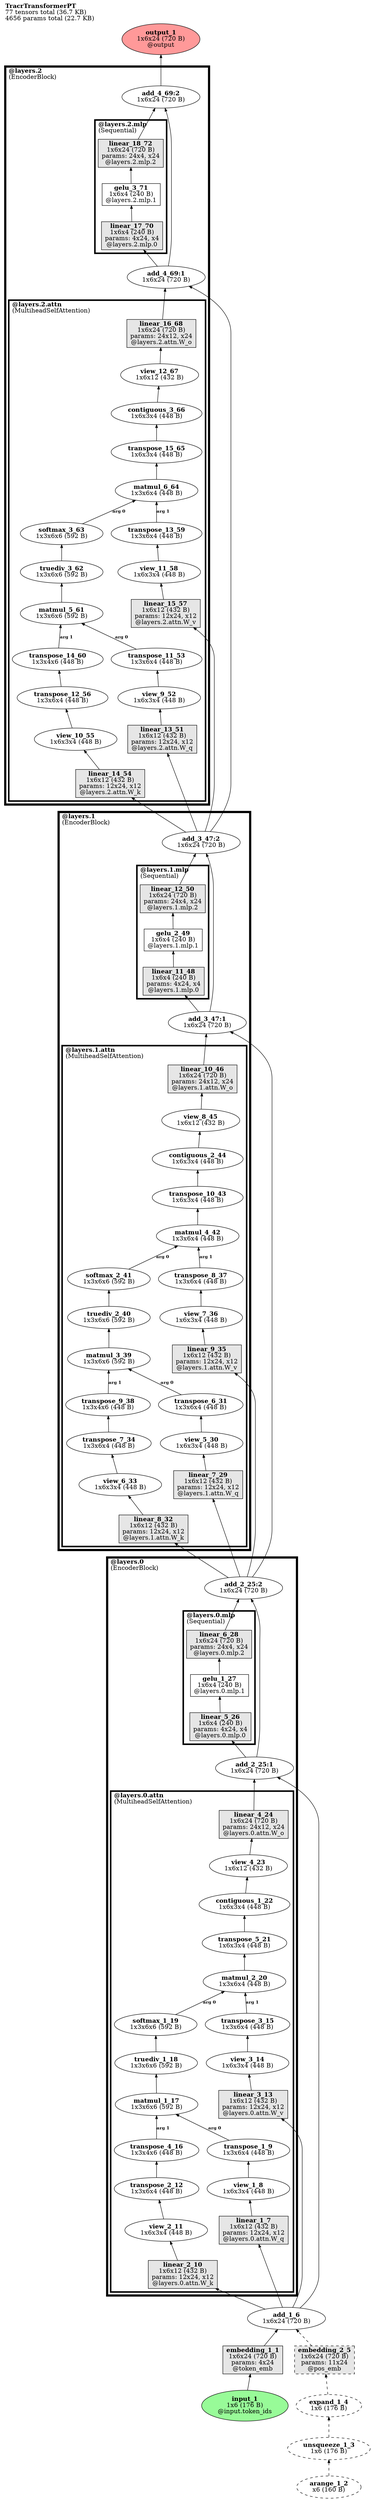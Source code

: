 // Computational graph for the feedforward sweep
digraph TracrTransformerPT {
	graph [label=<<B>TracrTransformerPT</B><br align='left'/>77 tensors total (36.7 KB)<br align='left'/>4656 params total (22.7 KB)<br align='left'/>> labeljust=left labelloc=t ordering=out rankdir=BT]
	node [ordering=out]
	input_1 [label=<<b>input_1</b><br/>1x6 (176 B)<br/>@input.token_ids> color=black fillcolor="#98FB98" fontcolor=black ordering=out shape=oval style="filled,solid"]
	input_1 -> embedding_1_1 [arrowsize=.7 color=black fontcolor=black labelfontsize=8 style=solid]
	embedding_1_1 [label=<<b>embedding_1_1</b><br/>1x6x24 (720 B)<br/>params: 4x24<br/>@token_emb> color=black fillcolor="#E6E6E6" fontcolor=black ordering=out shape=box style="filled,solid"]
	embedding_1_1 -> add_1_6 [arrowsize=.7 color=black fontcolor=black labelfontsize=8 style=solid]
	arange_1_2 [label=<<b>arange_1_2</b><br/>x6 (160 B)> color=black fillcolor=white fontcolor=black ordering=out shape=oval style="filled,dashed"]
	arange_1_2 -> unsqueeze_1_3 [arrowsize=.7 color=black fontcolor=black labelfontsize=8 style=dashed]
	unsqueeze_1_3 [label=<<b>unsqueeze_1_3</b><br/>1x6 (176 B)> color=black fillcolor=white fontcolor=black ordering=out shape=oval style="filled,dashed"]
	unsqueeze_1_3 -> expand_1_4 [arrowsize=.7 color=black fontcolor=black labelfontsize=8 style=dashed]
	expand_1_4 [label=<<b>expand_1_4</b><br/>1x6 (176 B)> color=black fillcolor=white fontcolor=black ordering=out shape=oval style="filled,dashed"]
	expand_1_4 -> embedding_2_5 [arrowsize=.7 color=black fontcolor=black labelfontsize=8 style=dashed]
	embedding_2_5 [label=<<b>embedding_2_5</b><br/>1x6x24 (720 B)<br/>params: 11x24<br/>@pos_emb> color=black fillcolor="#E6E6E6" fontcolor=black ordering=out shape=box style="filled,dashed"]
	embedding_2_5 -> add_1_6 [arrowsize=.7 color=black fontcolor=black labelfontsize=8 style=dashed]
	add_1_6 [label=<<b>add_1_6</b><br/>1x6x24 (720 B)> color=black fillcolor=white fontcolor=black ordering=out shape=oval style="filled,solid"]
	add_1_6 -> linear_1_7 [arrowsize=.7 color=black fontcolor=black labelfontsize=8 style=solid]
	add_1_6 -> linear_2_10 [arrowsize=.7 color=black fontcolor=black labelfontsize=8 style=solid]
	add_1_6 -> linear_3_13 [arrowsize=.7 color=black fontcolor=black labelfontsize=8 style=solid]
	add_1_6 -> add_2_25pass1 [arrowsize=.7 color=black fontcolor=black labelfontsize=8 style=solid]
	linear_1_7 [label=<<b>linear_1_7</b><br/>1x6x12 (432 B)<br/>params: 12x24, x12<br/>@layers.0.attn.W_q> color=black fillcolor="#E6E6E6" fontcolor=black ordering=out shape=box style="filled,solid"]
	view_1_8 [label=<<b>view_1_8</b><br/>1x6x3x4 (448 B)> color=black fillcolor=white fontcolor=black ordering=out shape=oval style="filled,solid"]
	transpose_1_9 [label=<<b>transpose_1_9</b><br/>1x3x6x4 (448 B)> color=black fillcolor=white fontcolor=black ordering=out shape=oval style="filled,solid"]
	linear_2_10 [label=<<b>linear_2_10</b><br/>1x6x12 (432 B)<br/>params: 12x24, x12<br/>@layers.0.attn.W_k> color=black fillcolor="#E6E6E6" fontcolor=black ordering=out shape=box style="filled,solid"]
	view_2_11 [label=<<b>view_2_11</b><br/>1x6x3x4 (448 B)> color=black fillcolor=white fontcolor=black ordering=out shape=oval style="filled,solid"]
	transpose_2_12 [label=<<b>transpose_2_12</b><br/>1x3x6x4 (448 B)> color=black fillcolor=white fontcolor=black ordering=out shape=oval style="filled,solid"]
	linear_3_13 [label=<<b>linear_3_13</b><br/>1x6x12 (432 B)<br/>params: 12x24, x12<br/>@layers.0.attn.W_v> color=black fillcolor="#E6E6E6" fontcolor=black ordering=out shape=box style="filled,solid"]
	view_3_14 [label=<<b>view_3_14</b><br/>1x6x3x4 (448 B)> color=black fillcolor=white fontcolor=black ordering=out shape=oval style="filled,solid"]
	transpose_3_15 [label=<<b>transpose_3_15</b><br/>1x3x6x4 (448 B)> color=black fillcolor=white fontcolor=black ordering=out shape=oval style="filled,solid"]
	transpose_4_16 [label=<<b>transpose_4_16</b><br/>1x3x4x6 (448 B)> color=black fillcolor=white fontcolor=black ordering=out shape=oval style="filled,solid"]
	matmul_1_17 [label=<<b>matmul_1_17</b><br/>1x3x6x6 (592 B)> color=black fillcolor=white fontcolor=black ordering=out shape=oval style="filled,solid"]
	truediv_1_18 [label=<<b>truediv_1_18</b><br/>1x3x6x6 (592 B)> color=black fillcolor=white fontcolor=black ordering=out shape=oval style="filled,solid"]
	softmax_1_19 [label=<<b>softmax_1_19</b><br/>1x3x6x6 (592 B)> color=black fillcolor=white fontcolor=black ordering=out shape=oval style="filled,solid"]
	matmul_2_20 [label=<<b>matmul_2_20</b><br/>1x3x6x4 (448 B)> color=black fillcolor=white fontcolor=black ordering=out shape=oval style="filled,solid"]
	transpose_5_21 [label=<<b>transpose_5_21</b><br/>1x6x3x4 (448 B)> color=black fillcolor=white fontcolor=black ordering=out shape=oval style="filled,solid"]
	contiguous_1_22 [label=<<b>contiguous_1_22</b><br/>1x6x3x4 (448 B)> color=black fillcolor=white fontcolor=black ordering=out shape=oval style="filled,solid"]
	view_4_23 [label=<<b>view_4_23</b><br/>1x6x12 (432 B)> color=black fillcolor=white fontcolor=black ordering=out shape=oval style="filled,solid"]
	linear_4_24 [label=<<b>linear_4_24</b><br/>1x6x24 (720 B)<br/>params: 24x12, x24<br/>@layers.0.attn.W_o> color=black fillcolor="#E6E6E6" fontcolor=black ordering=out shape=box style="filled,solid"]
	add_2_25pass1 [label=<<b>add_2_25:1</b><br/>1x6x24 (720 B)> color=black fillcolor=white fontcolor=black ordering=out shape=oval style="filled,solid"]
	linear_5_26 [label=<<b>linear_5_26</b><br/>1x6x4 (240 B)<br/>params: 4x24, x4<br/>@layers.0.mlp.0> color=black fillcolor="#E6E6E6" fontcolor=black ordering=out shape=box style="filled,solid"]
	gelu_1_27 [label=<<b>gelu_1_27</b><br/>1x6x4 (240 B)<br/>@layers.0.mlp.1> color=black fillcolor=white fontcolor=black ordering=out shape=box style="filled,solid"]
	linear_6_28 [label=<<b>linear_6_28</b><br/>1x6x24 (720 B)<br/>params: 24x4, x24<br/>@layers.0.mlp.2> color=black fillcolor="#E6E6E6" fontcolor=black ordering=out shape=box style="filled,solid"]
	add_2_25pass2 [label=<<b>add_2_25:2</b><br/>1x6x24 (720 B)> color=black fillcolor=white fontcolor=black ordering=out shape=oval style="filled,solid"]
	add_2_25pass2 -> linear_7_29 [arrowsize=.7 color=black fontcolor=black labelfontsize=8 style=solid]
	add_2_25pass2 -> linear_8_32 [arrowsize=.7 color=black fontcolor=black labelfontsize=8 style=solid]
	add_2_25pass2 -> linear_9_35 [arrowsize=.7 color=black fontcolor=black labelfontsize=8 style=solid]
	add_2_25pass2 -> add_3_47pass1 [arrowsize=.7 color=black fontcolor=black labelfontsize=8 style=solid]
	linear_7_29 [label=<<b>linear_7_29</b><br/>1x6x12 (432 B)<br/>params: 12x24, x12<br/>@layers.1.attn.W_q> color=black fillcolor="#E6E6E6" fontcolor=black ordering=out shape=box style="filled,solid"]
	view_5_30 [label=<<b>view_5_30</b><br/>1x6x3x4 (448 B)> color=black fillcolor=white fontcolor=black ordering=out shape=oval style="filled,solid"]
	transpose_6_31 [label=<<b>transpose_6_31</b><br/>1x3x6x4 (448 B)> color=black fillcolor=white fontcolor=black ordering=out shape=oval style="filled,solid"]
	linear_8_32 [label=<<b>linear_8_32</b><br/>1x6x12 (432 B)<br/>params: 12x24, x12<br/>@layers.1.attn.W_k> color=black fillcolor="#E6E6E6" fontcolor=black ordering=out shape=box style="filled,solid"]
	view_6_33 [label=<<b>view_6_33</b><br/>1x6x3x4 (448 B)> color=black fillcolor=white fontcolor=black ordering=out shape=oval style="filled,solid"]
	transpose_7_34 [label=<<b>transpose_7_34</b><br/>1x3x6x4 (448 B)> color=black fillcolor=white fontcolor=black ordering=out shape=oval style="filled,solid"]
	linear_9_35 [label=<<b>linear_9_35</b><br/>1x6x12 (432 B)<br/>params: 12x24, x12<br/>@layers.1.attn.W_v> color=black fillcolor="#E6E6E6" fontcolor=black ordering=out shape=box style="filled,solid"]
	view_7_36 [label=<<b>view_7_36</b><br/>1x6x3x4 (448 B)> color=black fillcolor=white fontcolor=black ordering=out shape=oval style="filled,solid"]
	transpose_8_37 [label=<<b>transpose_8_37</b><br/>1x3x6x4 (448 B)> color=black fillcolor=white fontcolor=black ordering=out shape=oval style="filled,solid"]
	transpose_9_38 [label=<<b>transpose_9_38</b><br/>1x3x4x6 (448 B)> color=black fillcolor=white fontcolor=black ordering=out shape=oval style="filled,solid"]
	matmul_3_39 [label=<<b>matmul_3_39</b><br/>1x3x6x6 (592 B)> color=black fillcolor=white fontcolor=black ordering=out shape=oval style="filled,solid"]
	truediv_2_40 [label=<<b>truediv_2_40</b><br/>1x3x6x6 (592 B)> color=black fillcolor=white fontcolor=black ordering=out shape=oval style="filled,solid"]
	softmax_2_41 [label=<<b>softmax_2_41</b><br/>1x3x6x6 (592 B)> color=black fillcolor=white fontcolor=black ordering=out shape=oval style="filled,solid"]
	matmul_4_42 [label=<<b>matmul_4_42</b><br/>1x3x6x4 (448 B)> color=black fillcolor=white fontcolor=black ordering=out shape=oval style="filled,solid"]
	transpose_10_43 [label=<<b>transpose_10_43</b><br/>1x6x3x4 (448 B)> color=black fillcolor=white fontcolor=black ordering=out shape=oval style="filled,solid"]
	contiguous_2_44 [label=<<b>contiguous_2_44</b><br/>1x6x3x4 (448 B)> color=black fillcolor=white fontcolor=black ordering=out shape=oval style="filled,solid"]
	view_8_45 [label=<<b>view_8_45</b><br/>1x6x12 (432 B)> color=black fillcolor=white fontcolor=black ordering=out shape=oval style="filled,solid"]
	linear_10_46 [label=<<b>linear_10_46</b><br/>1x6x24 (720 B)<br/>params: 24x12, x24<br/>@layers.1.attn.W_o> color=black fillcolor="#E6E6E6" fontcolor=black ordering=out shape=box style="filled,solid"]
	add_3_47pass1 [label=<<b>add_3_47:1</b><br/>1x6x24 (720 B)> color=black fillcolor=white fontcolor=black ordering=out shape=oval style="filled,solid"]
	linear_11_48 [label=<<b>linear_11_48</b><br/>1x6x4 (240 B)<br/>params: 4x24, x4<br/>@layers.1.mlp.0> color=black fillcolor="#E6E6E6" fontcolor=black ordering=out shape=box style="filled,solid"]
	gelu_2_49 [label=<<b>gelu_2_49</b><br/>1x6x4 (240 B)<br/>@layers.1.mlp.1> color=black fillcolor=white fontcolor=black ordering=out shape=box style="filled,solid"]
	linear_12_50 [label=<<b>linear_12_50</b><br/>1x6x24 (720 B)<br/>params: 24x4, x24<br/>@layers.1.mlp.2> color=black fillcolor="#E6E6E6" fontcolor=black ordering=out shape=box style="filled,solid"]
	add_3_47pass2 [label=<<b>add_3_47:2</b><br/>1x6x24 (720 B)> color=black fillcolor=white fontcolor=black ordering=out shape=oval style="filled,solid"]
	add_3_47pass2 -> linear_13_51 [arrowsize=.7 color=black fontcolor=black labelfontsize=8 style=solid]
	add_3_47pass2 -> linear_14_54 [arrowsize=.7 color=black fontcolor=black labelfontsize=8 style=solid]
	add_3_47pass2 -> linear_15_57 [arrowsize=.7 color=black fontcolor=black labelfontsize=8 style=solid]
	add_3_47pass2 -> add_4_69pass1 [arrowsize=.7 color=black fontcolor=black labelfontsize=8 style=solid]
	linear_13_51 [label=<<b>linear_13_51</b><br/>1x6x12 (432 B)<br/>params: 12x24, x12<br/>@layers.2.attn.W_q> color=black fillcolor="#E6E6E6" fontcolor=black ordering=out shape=box style="filled,solid"]
	view_9_52 [label=<<b>view_9_52</b><br/>1x6x3x4 (448 B)> color=black fillcolor=white fontcolor=black ordering=out shape=oval style="filled,solid"]
	transpose_11_53 [label=<<b>transpose_11_53</b><br/>1x3x6x4 (448 B)> color=black fillcolor=white fontcolor=black ordering=out shape=oval style="filled,solid"]
	linear_14_54 [label=<<b>linear_14_54</b><br/>1x6x12 (432 B)<br/>params: 12x24, x12<br/>@layers.2.attn.W_k> color=black fillcolor="#E6E6E6" fontcolor=black ordering=out shape=box style="filled,solid"]
	view_10_55 [label=<<b>view_10_55</b><br/>1x6x3x4 (448 B)> color=black fillcolor=white fontcolor=black ordering=out shape=oval style="filled,solid"]
	transpose_12_56 [label=<<b>transpose_12_56</b><br/>1x3x6x4 (448 B)> color=black fillcolor=white fontcolor=black ordering=out shape=oval style="filled,solid"]
	linear_15_57 [label=<<b>linear_15_57</b><br/>1x6x12 (432 B)<br/>params: 12x24, x12<br/>@layers.2.attn.W_v> color=black fillcolor="#E6E6E6" fontcolor=black ordering=out shape=box style="filled,solid"]
	view_11_58 [label=<<b>view_11_58</b><br/>1x6x3x4 (448 B)> color=black fillcolor=white fontcolor=black ordering=out shape=oval style="filled,solid"]
	transpose_13_59 [label=<<b>transpose_13_59</b><br/>1x3x6x4 (448 B)> color=black fillcolor=white fontcolor=black ordering=out shape=oval style="filled,solid"]
	transpose_14_60 [label=<<b>transpose_14_60</b><br/>1x3x4x6 (448 B)> color=black fillcolor=white fontcolor=black ordering=out shape=oval style="filled,solid"]
	matmul_5_61 [label=<<b>matmul_5_61</b><br/>1x3x6x6 (592 B)> color=black fillcolor=white fontcolor=black ordering=out shape=oval style="filled,solid"]
	truediv_3_62 [label=<<b>truediv_3_62</b><br/>1x3x6x6 (592 B)> color=black fillcolor=white fontcolor=black ordering=out shape=oval style="filled,solid"]
	softmax_3_63 [label=<<b>softmax_3_63</b><br/>1x3x6x6 (592 B)> color=black fillcolor=white fontcolor=black ordering=out shape=oval style="filled,solid"]
	matmul_6_64 [label=<<b>matmul_6_64</b><br/>1x3x6x4 (448 B)> color=black fillcolor=white fontcolor=black ordering=out shape=oval style="filled,solid"]
	transpose_15_65 [label=<<b>transpose_15_65</b><br/>1x6x3x4 (448 B)> color=black fillcolor=white fontcolor=black ordering=out shape=oval style="filled,solid"]
	contiguous_3_66 [label=<<b>contiguous_3_66</b><br/>1x6x3x4 (448 B)> color=black fillcolor=white fontcolor=black ordering=out shape=oval style="filled,solid"]
	view_12_67 [label=<<b>view_12_67</b><br/>1x6x12 (432 B)> color=black fillcolor=white fontcolor=black ordering=out shape=oval style="filled,solid"]
	linear_16_68 [label=<<b>linear_16_68</b><br/>1x6x24 (720 B)<br/>params: 24x12, x24<br/>@layers.2.attn.W_o> color=black fillcolor="#E6E6E6" fontcolor=black ordering=out shape=box style="filled,solid"]
	add_4_69pass1 [label=<<b>add_4_69:1</b><br/>1x6x24 (720 B)> color=black fillcolor=white fontcolor=black ordering=out shape=oval style="filled,solid"]
	linear_17_70 [label=<<b>linear_17_70</b><br/>1x6x4 (240 B)<br/>params: 4x24, x4<br/>@layers.2.mlp.0> color=black fillcolor="#E6E6E6" fontcolor=black ordering=out shape=box style="filled,solid"]
	gelu_3_71 [label=<<b>gelu_3_71</b><br/>1x6x4 (240 B)<br/>@layers.2.mlp.1> color=black fillcolor=white fontcolor=black ordering=out shape=box style="filled,solid"]
	linear_18_72 [label=<<b>linear_18_72</b><br/>1x6x24 (720 B)<br/>params: 24x4, x24<br/>@layers.2.mlp.2> color=black fillcolor="#E6E6E6" fontcolor=black ordering=out shape=box style="filled,solid"]
	add_4_69pass2 [label=<<b>add_4_69:2</b><br/>1x6x24 (720 B)> color=black fillcolor=white fontcolor=black ordering=out shape=oval style="filled,solid"]
	add_4_69pass2 -> output_1 [arrowsize=.7 color=black fontcolor=black labelfontsize=8 style=solid]
	output_1 [label=<<b>output_1</b><br/>1x6x24 (720 B)<br/>@output> color=black fillcolor="#ff9999" fontcolor=black ordering=out shape=oval style="filled,solid"]
	{
		rank=sink
		output_1
	}
	subgraph cluster_token_emb_pass1 {
		fillcolor=white label=<<B>@token_emb</B><br align='left'/>(Embedding)<br align='left'/>> labelloc=b penwidth=5.0 style="filled,dashed"
	}
	subgraph cluster_pos_emb_pass1 {
		fillcolor=white label=<<B>@pos_emb</B><br align='left'/>(Embedding)<br align='left'/>> labelloc=b penwidth=5.0 style="filled,dashed"
	}
	subgraph "cluster_layers.0_pass1" {
		fillcolor=white label=<<B>@layers.0</B><br align='left'/>(EncoderBlock)<br align='left'/>> labelloc=b penwidth=5.0 style="filled,solid"
		linear_4_24 -> add_2_25pass1 [arrowsize=.7 color=black fontcolor=black labelfontsize=8 style=solid]
		add_2_25pass1 -> linear_5_26 [arrowsize=.7 color=black fontcolor=black labelfontsize=8 style=solid]
		add_2_25pass1 -> add_2_25pass2 [arrowsize=.7 color=black fontcolor=black labelfontsize=8 style=solid]
		linear_6_28 -> add_2_25pass2 [arrowsize=.7 color=black fontcolor=black labelfontsize=8 style=solid]
	}
	subgraph "cluster_layers.1_pass1" {
		fillcolor=white label=<<B>@layers.1</B><br align='left'/>(EncoderBlock)<br align='left'/>> labelloc=b penwidth=5.0 style="filled,solid"
		linear_10_46 -> add_3_47pass1 [arrowsize=.7 color=black fontcolor=black labelfontsize=8 style=solid]
		add_3_47pass1 -> linear_11_48 [arrowsize=.7 color=black fontcolor=black labelfontsize=8 style=solid]
		add_3_47pass1 -> add_3_47pass2 [arrowsize=.7 color=black fontcolor=black labelfontsize=8 style=solid]
		linear_12_50 -> add_3_47pass2 [arrowsize=.7 color=black fontcolor=black labelfontsize=8 style=solid]
	}
	subgraph "cluster_layers.2_pass1" {
		fillcolor=white label=<<B>@layers.2</B><br align='left'/>(EncoderBlock)<br align='left'/>> labelloc=b penwidth=5.0 style="filled,solid"
		linear_16_68 -> add_4_69pass1 [arrowsize=.7 color=black fontcolor=black labelfontsize=8 style=solid]
		add_4_69pass1 -> linear_17_70 [arrowsize=.7 color=black fontcolor=black labelfontsize=8 style=solid]
		add_4_69pass1 -> add_4_69pass2 [arrowsize=.7 color=black fontcolor=black labelfontsize=8 style=solid]
		linear_18_72 -> add_4_69pass2 [arrowsize=.7 color=black fontcolor=black labelfontsize=8 style=solid]
	}
	subgraph "cluster_layers.0_pass1" {
		subgraph "cluster_layers.0.attn_pass1" {
			fillcolor=white label=<<B>@layers.0.attn</B><br align='left'/>(MultiheadSelfAttention)<br align='left'/>> labelloc=b penwidth=3.5 style="filled,solid"
			linear_1_7 -> view_1_8 [arrowsize=.7 color=black fontcolor=black labelfontsize=8 style=solid]
			view_1_8 -> transpose_1_9 [arrowsize=.7 color=black fontcolor=black labelfontsize=8 style=solid]
			transpose_1_9 -> matmul_1_17 [label=<<FONT POINT-SIZE='10'><b>arg 0</b></FONT>> arrowsize=.7 color=black fontcolor=black labelfontsize=8 style=solid]
			linear_2_10 -> view_2_11 [arrowsize=.7 color=black fontcolor=black labelfontsize=8 style=solid]
			view_2_11 -> transpose_2_12 [arrowsize=.7 color=black fontcolor=black labelfontsize=8 style=solid]
			transpose_2_12 -> transpose_4_16 [arrowsize=.7 color=black fontcolor=black labelfontsize=8 style=solid]
			linear_3_13 -> view_3_14 [arrowsize=.7 color=black fontcolor=black labelfontsize=8 style=solid]
			view_3_14 -> transpose_3_15 [arrowsize=.7 color=black fontcolor=black labelfontsize=8 style=solid]
			transpose_3_15 -> matmul_2_20 [label=<<FONT POINT-SIZE='10'><b>arg 1</b></FONT>> arrowsize=.7 color=black fontcolor=black labelfontsize=8 style=solid]
			transpose_4_16 -> matmul_1_17 [label=<<FONT POINT-SIZE='10'><b>arg 1</b></FONT>> arrowsize=.7 color=black fontcolor=black labelfontsize=8 style=solid]
			matmul_1_17 -> truediv_1_18 [arrowsize=.7 color=black fontcolor=black labelfontsize=8 style=solid]
			truediv_1_18 -> softmax_1_19 [arrowsize=.7 color=black fontcolor=black labelfontsize=8 style=solid]
			softmax_1_19 -> matmul_2_20 [label=<<FONT POINT-SIZE='10'><b>arg 0</b></FONT>> arrowsize=.7 color=black fontcolor=black labelfontsize=8 style=solid]
			matmul_2_20 -> transpose_5_21 [arrowsize=.7 color=black fontcolor=black labelfontsize=8 style=solid]
			transpose_5_21 -> contiguous_1_22 [arrowsize=.7 color=black fontcolor=black labelfontsize=8 style=solid]
			contiguous_1_22 -> view_4_23 [arrowsize=.7 color=black fontcolor=black labelfontsize=8 style=solid]
			view_4_23 -> linear_4_24 [arrowsize=.7 color=black fontcolor=black labelfontsize=8 style=solid]
		}
	}
	subgraph "cluster_layers.0_pass1" {
		subgraph "cluster_layers.0.mlp_pass1" {
			fillcolor=white label=<<B>@layers.0.mlp</B><br align='left'/>(Sequential)<br align='left'/>> labelloc=b penwidth=3.5 style="filled,solid"
			linear_5_26 -> gelu_1_27 [arrowsize=.7 color=black fontcolor=black labelfontsize=8 style=solid]
			gelu_1_27 -> linear_6_28 [arrowsize=.7 color=black fontcolor=black labelfontsize=8 style=solid]
		}
	}
	subgraph "cluster_layers.1_pass1" {
		subgraph "cluster_layers.1.attn_pass1" {
			fillcolor=white label=<<B>@layers.1.attn</B><br align='left'/>(MultiheadSelfAttention)<br align='left'/>> labelloc=b penwidth=3.5 style="filled,solid"
			linear_7_29 -> view_5_30 [arrowsize=.7 color=black fontcolor=black labelfontsize=8 style=solid]
			view_5_30 -> transpose_6_31 [arrowsize=.7 color=black fontcolor=black labelfontsize=8 style=solid]
			transpose_6_31 -> matmul_3_39 [label=<<FONT POINT-SIZE='10'><b>arg 0</b></FONT>> arrowsize=.7 color=black fontcolor=black labelfontsize=8 style=solid]
			linear_8_32 -> view_6_33 [arrowsize=.7 color=black fontcolor=black labelfontsize=8 style=solid]
			view_6_33 -> transpose_7_34 [arrowsize=.7 color=black fontcolor=black labelfontsize=8 style=solid]
			transpose_7_34 -> transpose_9_38 [arrowsize=.7 color=black fontcolor=black labelfontsize=8 style=solid]
			linear_9_35 -> view_7_36 [arrowsize=.7 color=black fontcolor=black labelfontsize=8 style=solid]
			view_7_36 -> transpose_8_37 [arrowsize=.7 color=black fontcolor=black labelfontsize=8 style=solid]
			transpose_8_37 -> matmul_4_42 [label=<<FONT POINT-SIZE='10'><b>arg 1</b></FONT>> arrowsize=.7 color=black fontcolor=black labelfontsize=8 style=solid]
			transpose_9_38 -> matmul_3_39 [label=<<FONT POINT-SIZE='10'><b>arg 1</b></FONT>> arrowsize=.7 color=black fontcolor=black labelfontsize=8 style=solid]
			matmul_3_39 -> truediv_2_40 [arrowsize=.7 color=black fontcolor=black labelfontsize=8 style=solid]
			truediv_2_40 -> softmax_2_41 [arrowsize=.7 color=black fontcolor=black labelfontsize=8 style=solid]
			softmax_2_41 -> matmul_4_42 [label=<<FONT POINT-SIZE='10'><b>arg 0</b></FONT>> arrowsize=.7 color=black fontcolor=black labelfontsize=8 style=solid]
			matmul_4_42 -> transpose_10_43 [arrowsize=.7 color=black fontcolor=black labelfontsize=8 style=solid]
			transpose_10_43 -> contiguous_2_44 [arrowsize=.7 color=black fontcolor=black labelfontsize=8 style=solid]
			contiguous_2_44 -> view_8_45 [arrowsize=.7 color=black fontcolor=black labelfontsize=8 style=solid]
			view_8_45 -> linear_10_46 [arrowsize=.7 color=black fontcolor=black labelfontsize=8 style=solid]
		}
	}
	subgraph "cluster_layers.1_pass1" {
		subgraph "cluster_layers.1.mlp_pass1" {
			fillcolor=white label=<<B>@layers.1.mlp</B><br align='left'/>(Sequential)<br align='left'/>> labelloc=b penwidth=3.5 style="filled,solid"
			linear_11_48 -> gelu_2_49 [arrowsize=.7 color=black fontcolor=black labelfontsize=8 style=solid]
			gelu_2_49 -> linear_12_50 [arrowsize=.7 color=black fontcolor=black labelfontsize=8 style=solid]
		}
	}
	subgraph "cluster_layers.2_pass1" {
		subgraph "cluster_layers.2.attn_pass1" {
			fillcolor=white label=<<B>@layers.2.attn</B><br align='left'/>(MultiheadSelfAttention)<br align='left'/>> labelloc=b penwidth=3.5 style="filled,solid"
			linear_13_51 -> view_9_52 [arrowsize=.7 color=black fontcolor=black labelfontsize=8 style=solid]
			view_9_52 -> transpose_11_53 [arrowsize=.7 color=black fontcolor=black labelfontsize=8 style=solid]
			transpose_11_53 -> matmul_5_61 [label=<<FONT POINT-SIZE='10'><b>arg 0</b></FONT>> arrowsize=.7 color=black fontcolor=black labelfontsize=8 style=solid]
			linear_14_54 -> view_10_55 [arrowsize=.7 color=black fontcolor=black labelfontsize=8 style=solid]
			view_10_55 -> transpose_12_56 [arrowsize=.7 color=black fontcolor=black labelfontsize=8 style=solid]
			transpose_12_56 -> transpose_14_60 [arrowsize=.7 color=black fontcolor=black labelfontsize=8 style=solid]
			linear_15_57 -> view_11_58 [arrowsize=.7 color=black fontcolor=black labelfontsize=8 style=solid]
			view_11_58 -> transpose_13_59 [arrowsize=.7 color=black fontcolor=black labelfontsize=8 style=solid]
			transpose_13_59 -> matmul_6_64 [label=<<FONT POINT-SIZE='10'><b>arg 1</b></FONT>> arrowsize=.7 color=black fontcolor=black labelfontsize=8 style=solid]
			transpose_14_60 -> matmul_5_61 [label=<<FONT POINT-SIZE='10'><b>arg 1</b></FONT>> arrowsize=.7 color=black fontcolor=black labelfontsize=8 style=solid]
			matmul_5_61 -> truediv_3_62 [arrowsize=.7 color=black fontcolor=black labelfontsize=8 style=solid]
			truediv_3_62 -> softmax_3_63 [arrowsize=.7 color=black fontcolor=black labelfontsize=8 style=solid]
			softmax_3_63 -> matmul_6_64 [label=<<FONT POINT-SIZE='10'><b>arg 0</b></FONT>> arrowsize=.7 color=black fontcolor=black labelfontsize=8 style=solid]
			matmul_6_64 -> transpose_15_65 [arrowsize=.7 color=black fontcolor=black labelfontsize=8 style=solid]
			transpose_15_65 -> contiguous_3_66 [arrowsize=.7 color=black fontcolor=black labelfontsize=8 style=solid]
			contiguous_3_66 -> view_12_67 [arrowsize=.7 color=black fontcolor=black labelfontsize=8 style=solid]
			view_12_67 -> linear_16_68 [arrowsize=.7 color=black fontcolor=black labelfontsize=8 style=solid]
		}
	}
	subgraph "cluster_layers.2_pass1" {
		subgraph "cluster_layers.2.mlp_pass1" {
			fillcolor=white label=<<B>@layers.2.mlp</B><br align='left'/>(Sequential)<br align='left'/>> labelloc=b penwidth=3.5 style="filled,solid"
			linear_17_70 -> gelu_3_71 [arrowsize=.7 color=black fontcolor=black labelfontsize=8 style=solid]
			gelu_3_71 -> linear_18_72 [arrowsize=.7 color=black fontcolor=black labelfontsize=8 style=solid]
		}
	}
	subgraph "cluster_layers.0_pass1" {
		subgraph "cluster_layers.0.attn_pass1" {
			subgraph "cluster_layers.0.attn.W_q_pass1" {
				fillcolor=white label=<<B>@layers.0.attn.W_q</B><br align='left'/>(Linear)<br align='left'/>> labelloc=b penwidth=2.0 style="filled,dashed"
			}
		}
	}
	subgraph "cluster_layers.0_pass1" {
		subgraph "cluster_layers.0.attn_pass1" {
			subgraph "cluster_layers.0.attn.W_k_pass1" {
				fillcolor=white label=<<B>@layers.0.attn.W_k</B><br align='left'/>(Linear)<br align='left'/>> labelloc=b penwidth=2.0 style="filled,dashed"
			}
		}
	}
	subgraph "cluster_layers.0_pass1" {
		subgraph "cluster_layers.0.attn_pass1" {
			subgraph "cluster_layers.0.attn.W_v_pass1" {
				fillcolor=white label=<<B>@layers.0.attn.W_v</B><br align='left'/>(Linear)<br align='left'/>> labelloc=b penwidth=2.0 style="filled,dashed"
			}
		}
	}
	subgraph "cluster_layers.0_pass1" {
		subgraph "cluster_layers.0.attn_pass1" {
			subgraph "cluster_layers.0.attn.W_o_pass1" {
				fillcolor=white label=<<B>@layers.0.attn.W_o</B><br align='left'/>(Linear)<br align='left'/>> labelloc=b penwidth=2.0 style="filled,dashed"
			}
		}
	}
	subgraph "cluster_layers.0_pass1" {
		subgraph "cluster_layers.0.mlp_pass1" {
			subgraph "cluster_layers.0.mlp.0_pass1" {
				fillcolor=white label=<<B>@layers.0.mlp.0</B><br align='left'/>(Linear)<br align='left'/>> labelloc=b penwidth=2.0 style="filled,dashed"
			}
		}
	}
	subgraph "cluster_layers.0_pass1" {
		subgraph "cluster_layers.0.mlp_pass1" {
			subgraph "cluster_layers.0.mlp.1_pass1" {
				fillcolor=white label=<<B>@layers.0.mlp.1</B><br align='left'/>(GELU)<br align='left'/>> labelloc=b penwidth=2.0 style="filled,dashed"
			}
		}
	}
	subgraph "cluster_layers.0_pass1" {
		subgraph "cluster_layers.0.mlp_pass1" {
			subgraph "cluster_layers.0.mlp.2_pass1" {
				fillcolor=white label=<<B>@layers.0.mlp.2</B><br align='left'/>(Linear)<br align='left'/>> labelloc=b penwidth=2.0 style="filled,dashed"
			}
		}
	}
	subgraph "cluster_layers.1_pass1" {
		subgraph "cluster_layers.1.attn_pass1" {
			subgraph "cluster_layers.1.attn.W_q_pass1" {
				fillcolor=white label=<<B>@layers.1.attn.W_q</B><br align='left'/>(Linear)<br align='left'/>> labelloc=b penwidth=2.0 style="filled,dashed"
			}
		}
	}
	subgraph "cluster_layers.1_pass1" {
		subgraph "cluster_layers.1.attn_pass1" {
			subgraph "cluster_layers.1.attn.W_k_pass1" {
				fillcolor=white label=<<B>@layers.1.attn.W_k</B><br align='left'/>(Linear)<br align='left'/>> labelloc=b penwidth=2.0 style="filled,dashed"
			}
		}
	}
	subgraph "cluster_layers.1_pass1" {
		subgraph "cluster_layers.1.attn_pass1" {
			subgraph "cluster_layers.1.attn.W_v_pass1" {
				fillcolor=white label=<<B>@layers.1.attn.W_v</B><br align='left'/>(Linear)<br align='left'/>> labelloc=b penwidth=2.0 style="filled,dashed"
			}
		}
	}
	subgraph "cluster_layers.1_pass1" {
		subgraph "cluster_layers.1.attn_pass1" {
			subgraph "cluster_layers.1.attn.W_o_pass1" {
				fillcolor=white label=<<B>@layers.1.attn.W_o</B><br align='left'/>(Linear)<br align='left'/>> labelloc=b penwidth=2.0 style="filled,dashed"
			}
		}
	}
	subgraph "cluster_layers.1_pass1" {
		subgraph "cluster_layers.1.mlp_pass1" {
			subgraph "cluster_layers.1.mlp.0_pass1" {
				fillcolor=white label=<<B>@layers.1.mlp.0</B><br align='left'/>(Linear)<br align='left'/>> labelloc=b penwidth=2.0 style="filled,dashed"
			}
		}
	}
	subgraph "cluster_layers.1_pass1" {
		subgraph "cluster_layers.1.mlp_pass1" {
			subgraph "cluster_layers.1.mlp.1_pass1" {
				fillcolor=white label=<<B>@layers.1.mlp.1</B><br align='left'/>(GELU)<br align='left'/>> labelloc=b penwidth=2.0 style="filled,dashed"
			}
		}
	}
	subgraph "cluster_layers.1_pass1" {
		subgraph "cluster_layers.1.mlp_pass1" {
			subgraph "cluster_layers.1.mlp.2_pass1" {
				fillcolor=white label=<<B>@layers.1.mlp.2</B><br align='left'/>(Linear)<br align='left'/>> labelloc=b penwidth=2.0 style="filled,dashed"
			}
		}
	}
	subgraph "cluster_layers.2_pass1" {
		subgraph "cluster_layers.2.attn_pass1" {
			subgraph "cluster_layers.2.attn.W_q_pass1" {
				fillcolor=white label=<<B>@layers.2.attn.W_q</B><br align='left'/>(Linear)<br align='left'/>> labelloc=b penwidth=2.0 style="filled,dashed"
			}
		}
	}
	subgraph "cluster_layers.2_pass1" {
		subgraph "cluster_layers.2.attn_pass1" {
			subgraph "cluster_layers.2.attn.W_k_pass1" {
				fillcolor=white label=<<B>@layers.2.attn.W_k</B><br align='left'/>(Linear)<br align='left'/>> labelloc=b penwidth=2.0 style="filled,dashed"
			}
		}
	}
	subgraph "cluster_layers.2_pass1" {
		subgraph "cluster_layers.2.attn_pass1" {
			subgraph "cluster_layers.2.attn.W_v_pass1" {
				fillcolor=white label=<<B>@layers.2.attn.W_v</B><br align='left'/>(Linear)<br align='left'/>> labelloc=b penwidth=2.0 style="filled,dashed"
			}
		}
	}
	subgraph "cluster_layers.2_pass1" {
		subgraph "cluster_layers.2.attn_pass1" {
			subgraph "cluster_layers.2.attn.W_o_pass1" {
				fillcolor=white label=<<B>@layers.2.attn.W_o</B><br align='left'/>(Linear)<br align='left'/>> labelloc=b penwidth=2.0 style="filled,dashed"
			}
		}
	}
	subgraph "cluster_layers.2_pass1" {
		subgraph "cluster_layers.2.mlp_pass1" {
			subgraph "cluster_layers.2.mlp.0_pass1" {
				fillcolor=white label=<<B>@layers.2.mlp.0</B><br align='left'/>(Linear)<br align='left'/>> labelloc=b penwidth=2.0 style="filled,dashed"
			}
		}
	}
	subgraph "cluster_layers.2_pass1" {
		subgraph "cluster_layers.2.mlp_pass1" {
			subgraph "cluster_layers.2.mlp.1_pass1" {
				fillcolor=white label=<<B>@layers.2.mlp.1</B><br align='left'/>(GELU)<br align='left'/>> labelloc=b penwidth=2.0 style="filled,dashed"
			}
		}
	}
	subgraph "cluster_layers.2_pass1" {
		subgraph "cluster_layers.2.mlp_pass1" {
			subgraph "cluster_layers.2.mlp.2_pass1" {
				fillcolor=white label=<<B>@layers.2.mlp.2</B><br align='left'/>(Linear)<br align='left'/>> labelloc=b penwidth=2.0 style="filled,dashed"
			}
		}
	}
}
